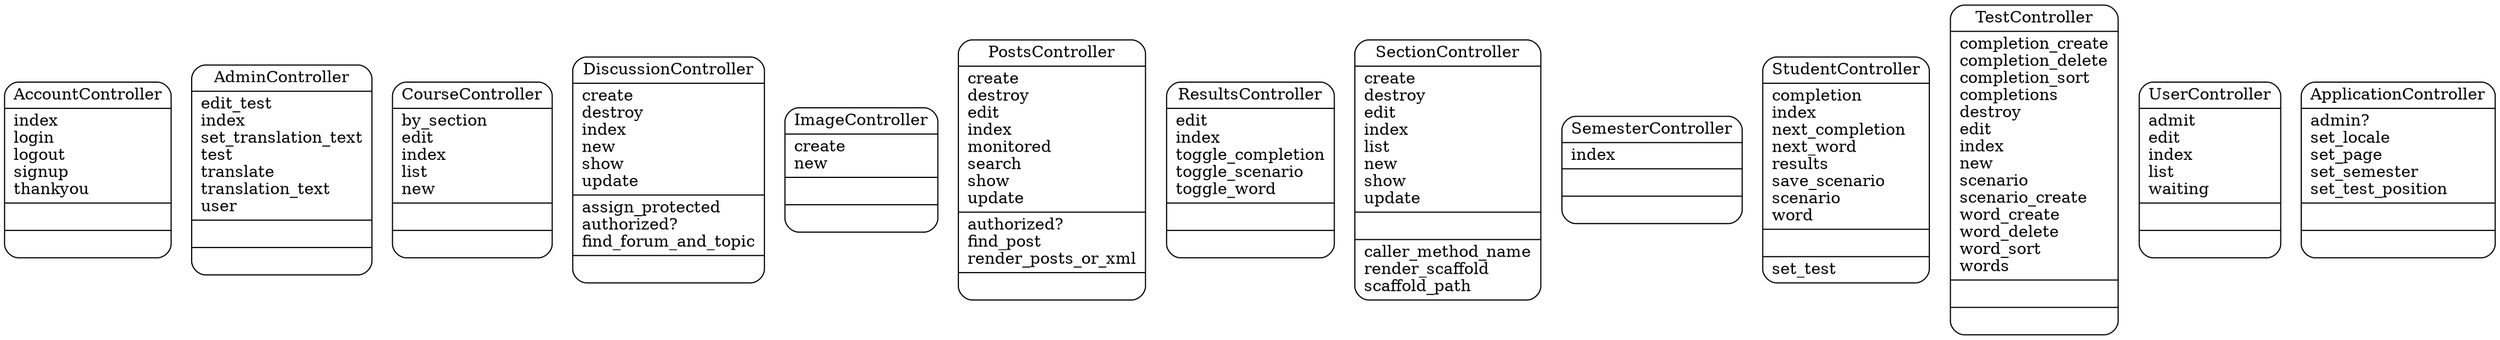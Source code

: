 digraph controllers_diagram {
	graph[overlap=false, splines=true]
	"AccountController" [shape=Mrecord, label="{AccountController|index\llogin\llogout\lsignup\lthankyou\l|\l|\l}"]
	"AdminController" [shape=Mrecord, label="{AdminController|edit_test\lindex\lset_translation_text\ltest\ltranslate\ltranslation_text\luser\l|\l|\l}"]
	"CourseController" [shape=Mrecord, label="{CourseController|by_section\ledit\lindex\llist\lnew\l|\l|\l}"]
	"DiscussionController" [shape=Mrecord, label="{DiscussionController|create\ldestroy\lindex\lnew\lshow\lupdate\l|assign_protected\lauthorized?\lfind_forum_and_topic\l|\l}"]
	"ImageController" [shape=Mrecord, label="{ImageController|create\lnew\l|\l|\l}"]
	"PostsController" [shape=Mrecord, label="{PostsController|create\ldestroy\ledit\lindex\lmonitored\lsearch\lshow\lupdate\l|authorized?\lfind_post\lrender_posts_or_xml\l|\l}"]
	"ResultsController" [shape=Mrecord, label="{ResultsController|edit\lindex\ltoggle_completion\ltoggle_scenario\ltoggle_word\l|\l|\l}"]
	"SectionController" [shape=Mrecord, label="{SectionController|create\ldestroy\ledit\lindex\llist\lnew\lshow\lupdate\l|\l|caller_method_name\lrender_scaffold\lscaffold_path\l}"]
	"SemesterController" [shape=Mrecord, label="{SemesterController|index\l|\l|\l}"]
	"StudentController" [shape=Mrecord, label="{StudentController|completion\lindex\lnext_completion\lnext_word\lresults\lsave_scenario\lscenario\lword\l|\l|set_test\l}"]
	"TestController" [shape=Mrecord, label="{TestController|completion_create\lcompletion_delete\lcompletion_sort\lcompletions\ldestroy\ledit\lindex\lnew\lscenario\lscenario_create\lword_create\lword_delete\lword_sort\lwords\l|\l|\l}"]
	"UserController" [shape=Mrecord, label="{UserController|admit\ledit\lindex\llist\lwaiting\l|\l|\l}"]
	"ApplicationController" [shape=Mrecord, label="{ApplicationController|admin?\lset_locale\lset_page\lset_semester\lset_test_position\l|\l|\l}"]
}
